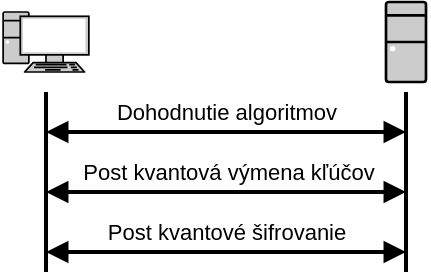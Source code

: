 <mxfile version="20.3.0" type="device"><diagram id="naREB058u2-NmsBW58hs" name="Page-1"><mxGraphModel dx="569" dy="349" grid="1" gridSize="10" guides="1" tooltips="1" connect="1" arrows="1" fold="1" page="1" pageScale="1" pageWidth="850" pageHeight="1100" math="0" shadow="0"><root><mxCell id="0"/><mxCell id="1" parent="0"/><mxCell id="wwn5qcc2OzNWAz_EaApw-1" value="" style="endArrow=none;html=1;rounded=0;strokeWidth=2;" parent="1" edge="1"><mxGeometry width="50" height="50" relative="1" as="geometry"><mxPoint x="240" y="330" as="sourcePoint"/><mxPoint x="240" y="240" as="targetPoint"/></mxGeometry></mxCell><mxCell id="wwn5qcc2OzNWAz_EaApw-2" value="" style="endArrow=none;html=1;rounded=0;strokeWidth=2;" parent="1" edge="1"><mxGeometry width="50" height="50" relative="1" as="geometry"><mxPoint x="420" y="330" as="sourcePoint"/><mxPoint x="420" y="240.0" as="targetPoint"/></mxGeometry></mxCell><mxCell id="wwn5qcc2OzNWAz_EaApw-6" value="" style="fontColor=#0066CC;verticalAlign=top;verticalLabelPosition=bottom;labelPosition=center;align=center;html=1;outlineConnect=0;fillColor=#CCCCCC;strokeColor=#000000;gradientColor=none;gradientDirection=north;strokeWidth=2;shape=mxgraph.networks.pc;" parent="1" vertex="1"><mxGeometry x="218.57" y="200" width="42.86" height="30" as="geometry"/></mxCell><mxCell id="wwn5qcc2OzNWAz_EaApw-8" value="" style="endArrow=block;html=1;rounded=0;strokeWidth=2;endFill=1;startArrow=block;startFill=1;" parent="1" edge="1"><mxGeometry width="50" height="50" relative="1" as="geometry"><mxPoint x="420" y="260" as="sourcePoint"/><mxPoint x="240" y="260" as="targetPoint"/></mxGeometry></mxCell><mxCell id="wwn5qcc2OzNWAz_EaApw-9" value="Dohodnutie algoritmov" style="edgeLabel;html=1;align=center;verticalAlign=middle;resizable=0;points=[];" parent="wwn5qcc2OzNWAz_EaApw-8" vertex="1" connectable="0"><mxGeometry x="0.062" relative="1" as="geometry"><mxPoint x="5" y="-10" as="offset"/></mxGeometry></mxCell><mxCell id="wwn5qcc2OzNWAz_EaApw-10" value="" style="endArrow=block;html=1;rounded=0;strokeWidth=2;endFill=1;startArrow=block;startFill=1;" parent="1" edge="1"><mxGeometry width="50" height="50" relative="1" as="geometry"><mxPoint x="240" y="290" as="sourcePoint"/><mxPoint x="420" y="290" as="targetPoint"/></mxGeometry></mxCell><mxCell id="wwn5qcc2OzNWAz_EaApw-11" value="Post kvantová výmena kľúčov" style="edgeLabel;html=1;align=center;verticalAlign=middle;resizable=0;points=[];" parent="wwn5qcc2OzNWAz_EaApw-10" vertex="1" connectable="0"><mxGeometry x="0.062" relative="1" as="geometry"><mxPoint x="-5" y="-10" as="offset"/></mxGeometry></mxCell><mxCell id="wwn5qcc2OzNWAz_EaApw-12" value="" style="endArrow=block;html=1;rounded=0;strokeWidth=2;endFill=1;startArrow=block;startFill=1;" parent="1" edge="1"><mxGeometry width="50" height="50" relative="1" as="geometry"><mxPoint x="420" y="320" as="sourcePoint"/><mxPoint x="240" y="320" as="targetPoint"/></mxGeometry></mxCell><mxCell id="wwn5qcc2OzNWAz_EaApw-13" value="Post kvantové šifrovanie" style="edgeLabel;html=1;align=center;verticalAlign=middle;resizable=0;points=[];" parent="wwn5qcc2OzNWAz_EaApw-12" vertex="1" connectable="0"><mxGeometry x="0.062" relative="1" as="geometry"><mxPoint x="5" y="-10" as="offset"/></mxGeometry></mxCell><mxCell id="b2WL6Q3J_8_N8AXZUfI4-1" value="" style="fontColor=#0066CC;verticalAlign=top;verticalLabelPosition=bottom;labelPosition=center;align=center;html=1;outlineConnect=0;fillColor=#CCCCCC;strokeColor=#000000;gradientColor=none;gradientDirection=north;strokeWidth=2;shape=mxgraph.networks.desktop_pc;" vertex="1" parent="1"><mxGeometry x="410" y="195" width="20" height="40" as="geometry"/></mxCell></root></mxGraphModel></diagram></mxfile>